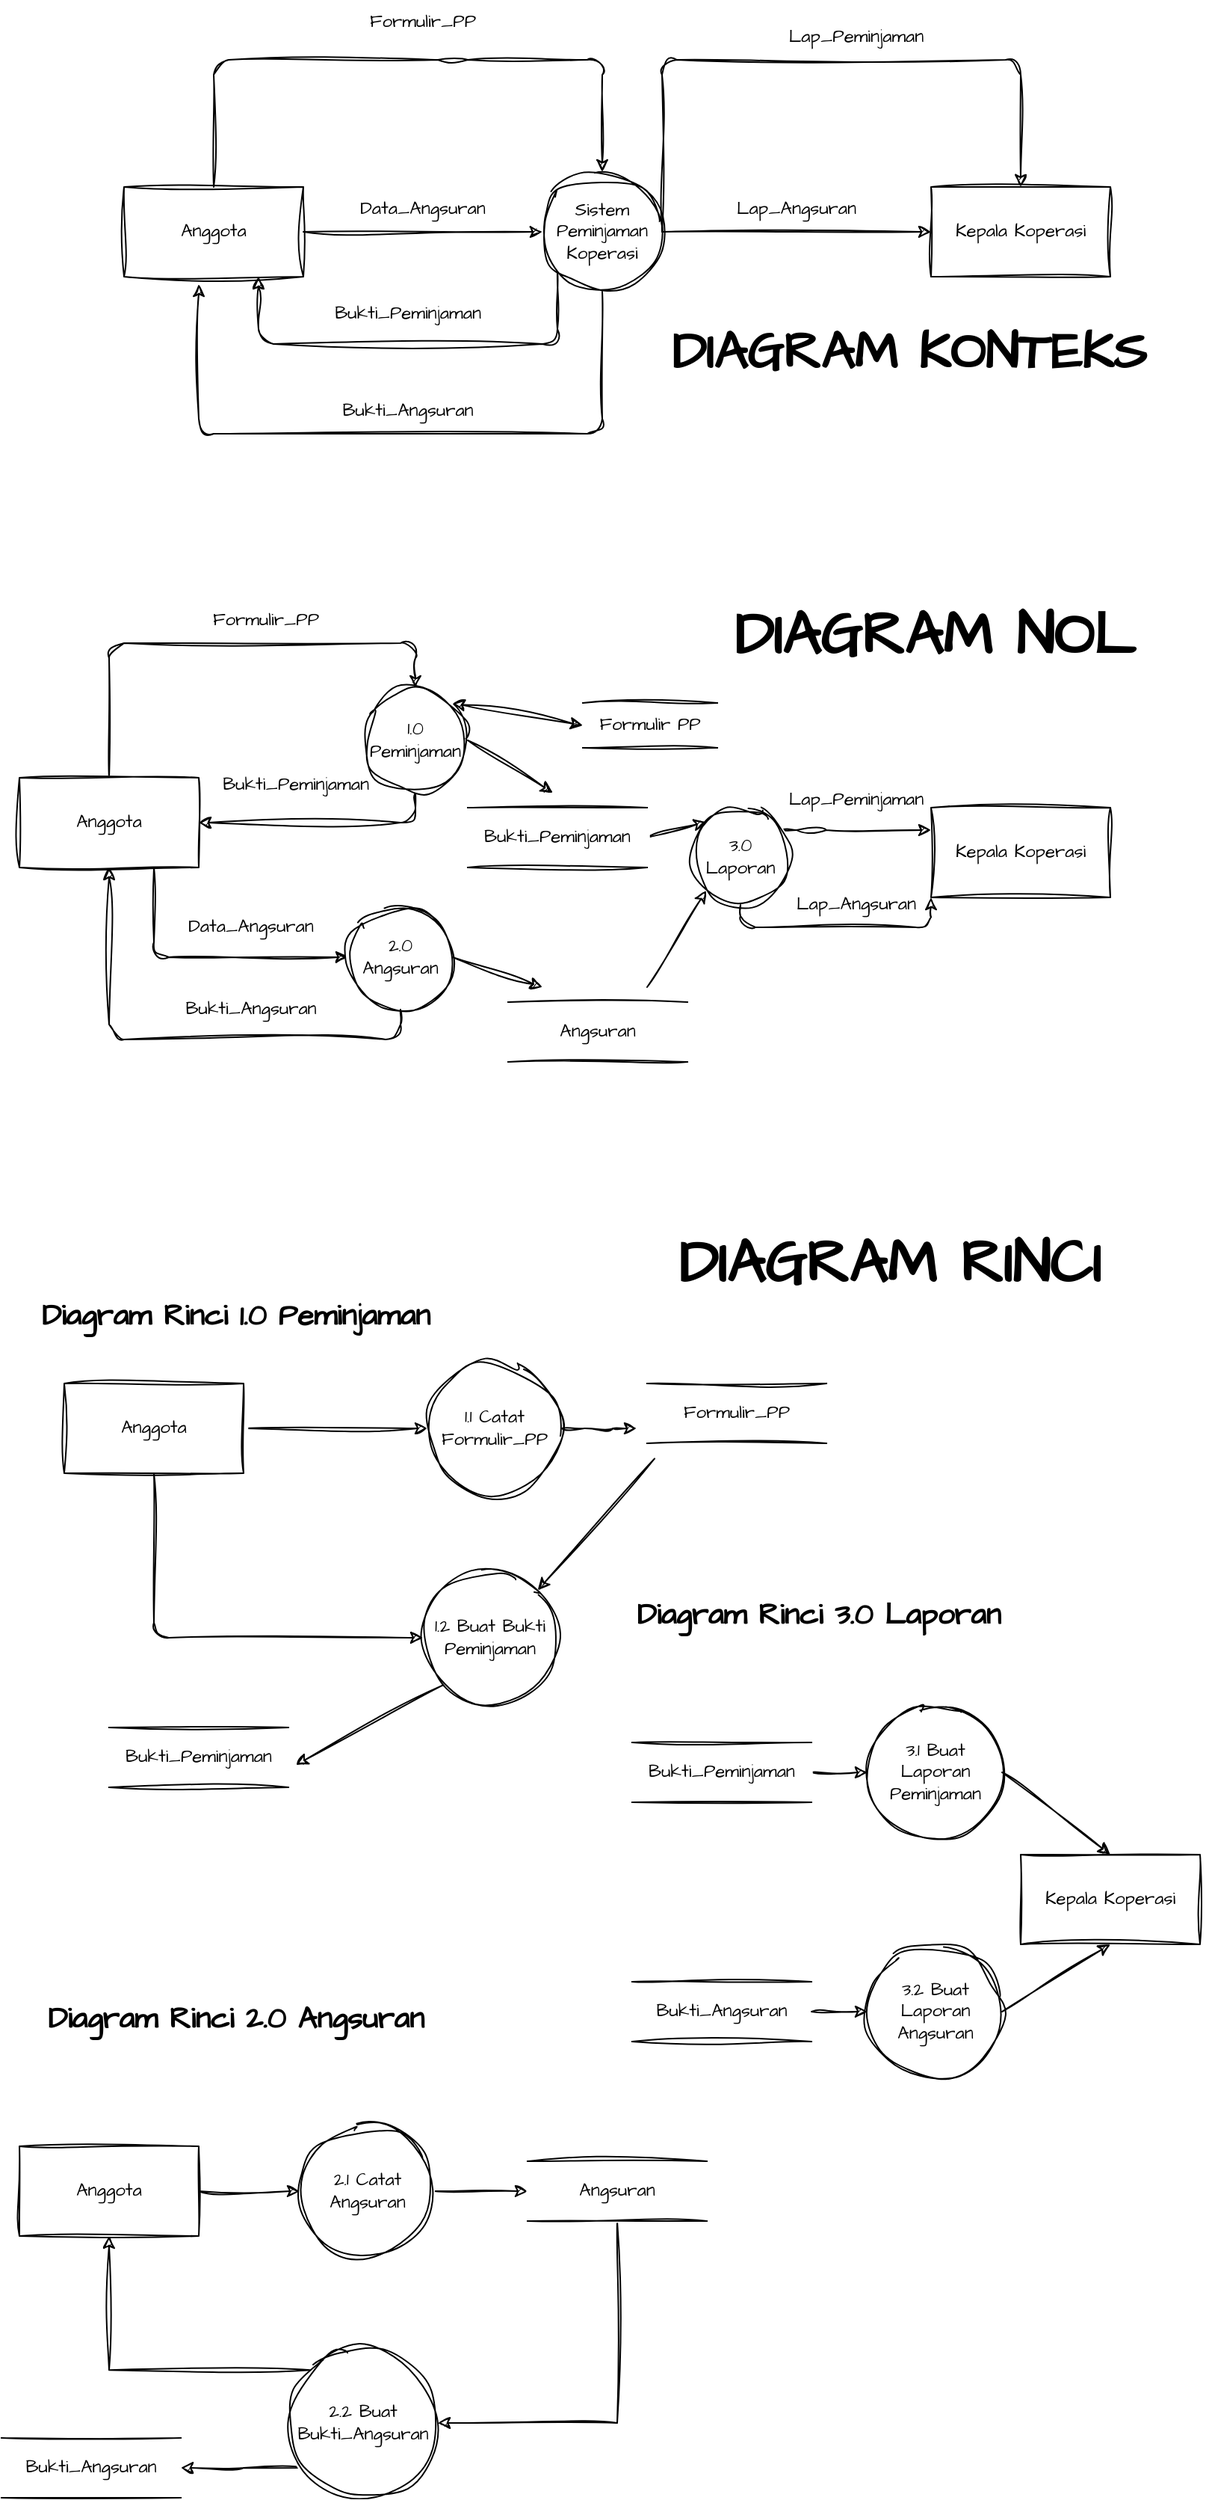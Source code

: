 <mxfile version="24.8.1">
  <diagram name="Page-1" id="Ifhuy7FSmFOS4W5px6C2">
    <mxGraphModel dx="2476" dy="2667" grid="1" gridSize="10" guides="1" tooltips="1" connect="1" arrows="1" fold="1" page="1" pageScale="1" pageWidth="850" pageHeight="1100" math="0" shadow="0">
      <root>
        <mxCell id="0" />
        <mxCell id="1" parent="0" />
        <mxCell id="SMdMAvsnnKPryTl62N8l-2" value="Anggota" style="rounded=0;whiteSpace=wrap;html=1;sketch=1;hachureGap=4;jiggle=2;curveFitting=1;fontFamily=Architects Daughter;fontSource=https%3A%2F%2Ffonts.googleapis.com%2Fcss%3Ffamily%3DArchitects%2BDaughter;labelBackgroundColor=none;" parent="1" vertex="1">
          <mxGeometry x="120" y="-125" width="120" height="60" as="geometry" />
        </mxCell>
        <mxCell id="L0LENwi0sI1XrwSl-e1--1" style="edgeStyle=orthogonalEdgeStyle;rounded=1;sketch=1;hachureGap=4;jiggle=2;curveFitting=1;orthogonalLoop=1;jettySize=auto;html=1;entryX=0.5;entryY=0;entryDx=0;entryDy=0;fontFamily=Architects Daughter;fontSource=https%3A%2F%2Ffonts.googleapis.com%2Fcss%3Ffamily%3DArchitects%2BDaughter;fontColor=default;labelBackgroundColor=none;" parent="1" source="SMdMAvsnnKPryTl62N8l-3" target="SMdMAvsnnKPryTl62N8l-4" edge="1">
          <mxGeometry relative="1" as="geometry">
            <Array as="points">
              <mxPoint x="480" y="-210" />
              <mxPoint x="720" y="-210" />
            </Array>
          </mxGeometry>
        </mxCell>
        <mxCell id="L0LENwi0sI1XrwSl-e1--3" style="edgeStyle=orthogonalEdgeStyle;rounded=1;sketch=1;hachureGap=4;jiggle=2;curveFitting=1;orthogonalLoop=1;jettySize=auto;html=1;entryX=0.75;entryY=1;entryDx=0;entryDy=0;fontFamily=Architects Daughter;fontSource=https%3A%2F%2Ffonts.googleapis.com%2Fcss%3Ffamily%3DArchitects%2BDaughter;fontColor=default;labelBackgroundColor=none;" parent="1" source="SMdMAvsnnKPryTl62N8l-3" target="SMdMAvsnnKPryTl62N8l-2" edge="1">
          <mxGeometry relative="1" as="geometry">
            <Array as="points">
              <mxPoint x="410" y="-20" />
              <mxPoint x="210" y="-20" />
            </Array>
          </mxGeometry>
        </mxCell>
        <mxCell id="L0LENwi0sI1XrwSl-e1--6" style="edgeStyle=orthogonalEdgeStyle;rounded=1;sketch=1;hachureGap=4;jiggle=2;curveFitting=1;orthogonalLoop=1;jettySize=auto;html=1;fontFamily=Architects Daughter;fontSource=https%3A%2F%2Ffonts.googleapis.com%2Fcss%3Ffamily%3DArchitects%2BDaughter;fontColor=default;labelBackgroundColor=none;" parent="1" source="SMdMAvsnnKPryTl62N8l-3" edge="1">
          <mxGeometry relative="1" as="geometry">
            <mxPoint x="170" y="-60" as="targetPoint" />
            <Array as="points">
              <mxPoint x="440" y="40" />
              <mxPoint x="170" y="40" />
            </Array>
          </mxGeometry>
        </mxCell>
        <mxCell id="SMdMAvsnnKPryTl62N8l-3" value="Sistem Peminjaman Koperasi" style="ellipse;whiteSpace=wrap;html=1;aspect=fixed;rounded=1;sketch=1;hachureGap=4;jiggle=2;curveFitting=1;fontFamily=Architects Daughter;fontSource=https%3A%2F%2Ffonts.googleapis.com%2Fcss%3Ffamily%3DArchitects%2BDaughter;labelBackgroundColor=none;" parent="1" vertex="1">
          <mxGeometry x="400" y="-135" width="80" height="80" as="geometry" />
        </mxCell>
        <mxCell id="SMdMAvsnnKPryTl62N8l-4" value="Kepala Koperasi" style="rounded=0;whiteSpace=wrap;html=1;sketch=1;hachureGap=4;jiggle=2;curveFitting=1;fontFamily=Architects Daughter;fontSource=https%3A%2F%2Ffonts.googleapis.com%2Fcss%3Ffamily%3DArchitects%2BDaughter;labelBackgroundColor=none;" parent="1" vertex="1">
          <mxGeometry x="660" y="-125" width="120" height="60" as="geometry" />
        </mxCell>
        <mxCell id="SMdMAvsnnKPryTl62N8l-5" value="" style="endArrow=classic;html=1;rounded=1;sketch=1;hachureGap=4;jiggle=2;curveFitting=1;fontFamily=Architects Daughter;fontSource=https%3A%2F%2Ffonts.googleapis.com%2Fcss%3Ffamily%3DArchitects%2BDaughter;fontColor=default;exitX=1;exitY=0.5;exitDx=0;exitDy=0;entryX=0;entryY=0.5;entryDx=0;entryDy=0;labelBackgroundColor=none;" parent="1" source="SMdMAvsnnKPryTl62N8l-2" target="SMdMAvsnnKPryTl62N8l-3" edge="1">
          <mxGeometry width="50" height="50" relative="1" as="geometry">
            <mxPoint x="430" y="190" as="sourcePoint" />
            <mxPoint x="480" y="140" as="targetPoint" />
          </mxGeometry>
        </mxCell>
        <mxCell id="SMdMAvsnnKPryTl62N8l-6" value="" style="endArrow=classic;html=1;rounded=1;sketch=1;hachureGap=4;jiggle=2;curveFitting=1;fontFamily=Architects Daughter;fontSource=https%3A%2F%2Ffonts.googleapis.com%2Fcss%3Ffamily%3DArchitects%2BDaughter;fontColor=default;exitX=0.5;exitY=0;exitDx=0;exitDy=0;entryX=0.5;entryY=0;entryDx=0;entryDy=0;labelBackgroundColor=none;" parent="1" source="SMdMAvsnnKPryTl62N8l-2" target="SMdMAvsnnKPryTl62N8l-3" edge="1">
          <mxGeometry width="50" height="50" relative="1" as="geometry">
            <mxPoint x="430" y="190" as="sourcePoint" />
            <mxPoint x="480" y="140" as="targetPoint" />
            <Array as="points">
              <mxPoint x="180" y="-210" />
              <mxPoint x="340" y="-210" />
              <mxPoint x="440" y="-210" />
            </Array>
          </mxGeometry>
        </mxCell>
        <mxCell id="SMdMAvsnnKPryTl62N8l-7" value="Data_Angsuran" style="text;html=1;align=center;verticalAlign=middle;whiteSpace=wrap;rounded=0;fontFamily=Architects Daughter;fontSource=https%3A%2F%2Ffonts.googleapis.com%2Fcss%3Ffamily%3DArchitects%2BDaughter;labelBackgroundColor=none;" parent="1" vertex="1">
          <mxGeometry x="290" y="-125" width="60" height="30" as="geometry" />
        </mxCell>
        <mxCell id="SMdMAvsnnKPryTl62N8l-8" value="Formulir_PP" style="text;html=1;align=center;verticalAlign=middle;whiteSpace=wrap;rounded=0;fontFamily=Architects Daughter;fontSource=https%3A%2F%2Ffonts.googleapis.com%2Fcss%3Ffamily%3DArchitects%2BDaughter;labelBackgroundColor=none;" parent="1" vertex="1">
          <mxGeometry x="275" y="-250" width="90" height="30" as="geometry" />
        </mxCell>
        <mxCell id="SMdMAvsnnKPryTl62N8l-10" style="edgeStyle=orthogonalEdgeStyle;rounded=1;sketch=1;hachureGap=4;jiggle=2;curveFitting=1;orthogonalLoop=1;jettySize=auto;html=1;entryX=0;entryY=0.5;entryDx=0;entryDy=0;fontFamily=Architects Daughter;fontSource=https%3A%2F%2Ffonts.googleapis.com%2Fcss%3Ffamily%3DArchitects%2BDaughter;fontColor=default;labelBackgroundColor=none;" parent="1" source="SMdMAvsnnKPryTl62N8l-3" target="SMdMAvsnnKPryTl62N8l-4" edge="1">
          <mxGeometry relative="1" as="geometry" />
        </mxCell>
        <mxCell id="SMdMAvsnnKPryTl62N8l-11" value="Lap_Angsuran" style="text;html=1;align=center;verticalAlign=middle;whiteSpace=wrap;rounded=0;fontFamily=Architects Daughter;fontSource=https%3A%2F%2Ffonts.googleapis.com%2Fcss%3Ffamily%3DArchitects%2BDaughter;labelBackgroundColor=none;" parent="1" vertex="1">
          <mxGeometry x="540" y="-125" width="60" height="30" as="geometry" />
        </mxCell>
        <mxCell id="L0LENwi0sI1XrwSl-e1--2" value="Lap_Peminjaman" style="text;html=1;align=center;verticalAlign=middle;whiteSpace=wrap;rounded=0;fontFamily=Architects Daughter;fontSource=https%3A%2F%2Ffonts.googleapis.com%2Fcss%3Ffamily%3DArchitects%2BDaughter;labelBackgroundColor=none;" parent="1" vertex="1">
          <mxGeometry x="580" y="-240" width="60" height="30" as="geometry" />
        </mxCell>
        <mxCell id="L0LENwi0sI1XrwSl-e1--4" value="Bukti_Peminjaman&lt;span style=&quot;color: rgba(0, 0, 0, 0); font-family: monospace; font-size: 0px; text-align: start; text-wrap-mode: nowrap;&quot;&gt;%3CmxGraphModel%3E%3Croot%3E%3CmxCell%20id%3D%220%22%2F%3E%3CmxCell%20id%3D%221%22%20parent%3D%220%22%2F%3E%3CmxCell%20id%3D%222%22%20value%3D%22Data_Angsuran%22%20style%3D%22text%3Bhtml%3D1%3Balign%3Dcenter%3BverticalAlign%3Dmiddle%3BwhiteSpace%3Dwrap%3Brounded%3D0%3BfontFamily%3DArchitects%20Daughter%3BfontSource%3Dhttps%253A%252F%252Ffonts.googleapis.com%252Fcss%253Ffamily%253DArchitects%252BDaughter%3BfontColor%3D%2346495D%3B%22%20vertex%3D%221%22%20parent%3D%221%22%3E%3CmxGeometry%20x%3D%22260%22%20y%3D%2275%22%20width%3D%2260%22%20height%3D%2230%22%20as%3D%22geometry%22%2F%3E%3C%2FmxCell%3E%3C%2Froot%3E%3C%2FmxGraphModel%3E&lt;/span&gt;" style="text;html=1;align=center;verticalAlign=middle;whiteSpace=wrap;rounded=0;fontFamily=Architects Daughter;fontSource=https%3A%2F%2Ffonts.googleapis.com%2Fcss%3Ffamily%3DArchitects%2BDaughter;labelBackgroundColor=none;" parent="1" vertex="1">
          <mxGeometry x="280" y="-55" width="60" height="30" as="geometry" />
        </mxCell>
        <mxCell id="L0LENwi0sI1XrwSl-e1--5" value="Bukti_Angsuran" style="text;html=1;align=center;verticalAlign=middle;whiteSpace=wrap;rounded=0;fontFamily=Architects Daughter;fontSource=https%3A%2F%2Ffonts.googleapis.com%2Fcss%3Ffamily%3DArchitects%2BDaughter;labelBackgroundColor=none;" parent="1" vertex="1">
          <mxGeometry x="280" y="10" width="60" height="30" as="geometry" />
        </mxCell>
        <mxCell id="L0LENwi0sI1XrwSl-e1--14" style="edgeStyle=orthogonalEdgeStyle;rounded=1;sketch=1;hachureGap=4;jiggle=2;curveFitting=1;orthogonalLoop=1;jettySize=auto;html=1;entryX=1;entryY=0.5;entryDx=0;entryDy=0;fontFamily=Architects Daughter;fontSource=https%3A%2F%2Ffonts.googleapis.com%2Fcss%3Ffamily%3DArchitects%2BDaughter;fontColor=default;labelBackgroundColor=none;" parent="1" source="L0LENwi0sI1XrwSl-e1--7" target="L0LENwi0sI1XrwSl-e1--8" edge="1">
          <mxGeometry relative="1" as="geometry">
            <Array as="points">
              <mxPoint x="315" y="300" />
            </Array>
          </mxGeometry>
        </mxCell>
        <mxCell id="L0LENwi0sI1XrwSl-e1--7" value="1.0 Peminjaman" style="ellipse;whiteSpace=wrap;html=1;aspect=fixed;rounded=1;sketch=1;hachureGap=4;jiggle=2;curveFitting=1;fontFamily=Architects Daughter;fontSource=https%3A%2F%2Ffonts.googleapis.com%2Fcss%3Ffamily%3DArchitects%2BDaughter;labelBackgroundColor=none;" parent="1" vertex="1">
          <mxGeometry x="280" y="210" width="70" height="70" as="geometry" />
        </mxCell>
        <mxCell id="L0LENwi0sI1XrwSl-e1--12" style="edgeStyle=orthogonalEdgeStyle;rounded=1;sketch=1;hachureGap=4;jiggle=2;curveFitting=1;orthogonalLoop=1;jettySize=auto;html=1;fontFamily=Architects Daughter;fontSource=https%3A%2F%2Ffonts.googleapis.com%2Fcss%3Ffamily%3DArchitects%2BDaughter;fontColor=default;entryX=0.5;entryY=0;entryDx=0;entryDy=0;labelBackgroundColor=none;" parent="1" source="L0LENwi0sI1XrwSl-e1--8" target="L0LENwi0sI1XrwSl-e1--7" edge="1">
          <mxGeometry relative="1" as="geometry">
            <mxPoint x="315" y="200" as="targetPoint" />
            <Array as="points">
              <mxPoint x="110" y="180" />
              <mxPoint x="315" y="180" />
            </Array>
          </mxGeometry>
        </mxCell>
        <mxCell id="L0LENwi0sI1XrwSl-e1--19" style="edgeStyle=orthogonalEdgeStyle;rounded=1;sketch=1;hachureGap=4;jiggle=2;curveFitting=1;orthogonalLoop=1;jettySize=auto;html=1;exitX=0.75;exitY=1;exitDx=0;exitDy=0;entryX=0;entryY=0.5;entryDx=0;entryDy=0;fontFamily=Architects Daughter;fontSource=https%3A%2F%2Ffonts.googleapis.com%2Fcss%3Ffamily%3DArchitects%2BDaughter;fontColor=default;labelBackgroundColor=none;" parent="1" source="L0LENwi0sI1XrwSl-e1--8" target="L0LENwi0sI1XrwSl-e1--11" edge="1">
          <mxGeometry relative="1" as="geometry" />
        </mxCell>
        <mxCell id="L0LENwi0sI1XrwSl-e1--8" value="Anggota" style="rounded=0;whiteSpace=wrap;html=1;sketch=1;hachureGap=4;jiggle=2;curveFitting=1;fontFamily=Architects Daughter;fontSource=https%3A%2F%2Ffonts.googleapis.com%2Fcss%3Ffamily%3DArchitects%2BDaughter;labelBackgroundColor=none;" parent="1" vertex="1">
          <mxGeometry x="50" y="270" width="120" height="60" as="geometry" />
        </mxCell>
        <mxCell id="L0LENwi0sI1XrwSl-e1--9" value="Kepala Koperasi" style="rounded=0;whiteSpace=wrap;html=1;sketch=1;hachureGap=4;jiggle=2;curveFitting=1;fontFamily=Architects Daughter;fontSource=https%3A%2F%2Ffonts.googleapis.com%2Fcss%3Ffamily%3DArchitects%2BDaughter;labelBackgroundColor=none;" parent="1" vertex="1">
          <mxGeometry x="660" y="290" width="120" height="60" as="geometry" />
        </mxCell>
        <mxCell id="L0LENwi0sI1XrwSl-e1--32" style="edgeStyle=orthogonalEdgeStyle;rounded=1;sketch=1;hachureGap=4;jiggle=2;curveFitting=1;orthogonalLoop=1;jettySize=auto;html=1;entryX=0;entryY=0.25;entryDx=0;entryDy=0;fontFamily=Architects Daughter;fontSource=https%3A%2F%2Ffonts.googleapis.com%2Fcss%3Ffamily%3DArchitects%2BDaughter;fontColor=default;labelBackgroundColor=none;" parent="1" source="L0LENwi0sI1XrwSl-e1--10" target="L0LENwi0sI1XrwSl-e1--9" edge="1">
          <mxGeometry relative="1" as="geometry">
            <Array as="points">
              <mxPoint x="580" y="305" />
              <mxPoint x="580" y="305" />
            </Array>
          </mxGeometry>
        </mxCell>
        <mxCell id="L0LENwi0sI1XrwSl-e1--33" style="edgeStyle=orthogonalEdgeStyle;rounded=1;sketch=1;hachureGap=4;jiggle=2;curveFitting=1;orthogonalLoop=1;jettySize=auto;html=1;entryX=0;entryY=1;entryDx=0;entryDy=0;fontFamily=Architects Daughter;fontSource=https%3A%2F%2Ffonts.googleapis.com%2Fcss%3Ffamily%3DArchitects%2BDaughter;fontColor=default;labelBackgroundColor=none;" parent="1" source="L0LENwi0sI1XrwSl-e1--10" target="L0LENwi0sI1XrwSl-e1--9" edge="1">
          <mxGeometry relative="1" as="geometry">
            <Array as="points">
              <mxPoint x="533" y="370" />
              <mxPoint x="660" y="370" />
            </Array>
          </mxGeometry>
        </mxCell>
        <mxCell id="L0LENwi0sI1XrwSl-e1--10" value="3.0 Laporan" style="ellipse;whiteSpace=wrap;html=1;aspect=fixed;rounded=1;sketch=1;hachureGap=4;jiggle=2;curveFitting=1;fontFamily=Architects Daughter;fontSource=https%3A%2F%2Ffonts.googleapis.com%2Fcss%3Ffamily%3DArchitects%2BDaughter;labelBackgroundColor=none;" parent="1" vertex="1">
          <mxGeometry x="500" y="290" width="65" height="65" as="geometry" />
        </mxCell>
        <mxCell id="L0LENwi0sI1XrwSl-e1--11" value="2.0 Angsuran" style="ellipse;whiteSpace=wrap;html=1;aspect=fixed;rounded=1;sketch=1;hachureGap=4;jiggle=2;curveFitting=1;fontFamily=Architects Daughter;fontSource=https%3A%2F%2Ffonts.googleapis.com%2Fcss%3Ffamily%3DArchitects%2BDaughter;labelBackgroundColor=none;" parent="1" vertex="1">
          <mxGeometry x="270" y="355" width="70" height="70" as="geometry" />
        </mxCell>
        <mxCell id="L0LENwi0sI1XrwSl-e1--15" style="edgeStyle=orthogonalEdgeStyle;rounded=1;sketch=1;hachureGap=4;jiggle=2;curveFitting=1;orthogonalLoop=1;jettySize=auto;html=1;entryX=0.5;entryY=1;entryDx=0;entryDy=0;fontFamily=Architects Daughter;fontSource=https%3A%2F%2Ffonts.googleapis.com%2Fcss%3Ffamily%3DArchitects%2BDaughter;fontColor=default;exitX=0.5;exitY=1;exitDx=0;exitDy=0;labelBackgroundColor=none;" parent="1" source="L0LENwi0sI1XrwSl-e1--11" target="L0LENwi0sI1XrwSl-e1--8" edge="1">
          <mxGeometry relative="1" as="geometry" />
        </mxCell>
        <mxCell id="L0LENwi0sI1XrwSl-e1--16" value="Bukti_Peminjaman&lt;span style=&quot;color: rgba(0, 0, 0, 0); font-family: monospace; font-size: 0px; text-align: start; text-wrap-mode: nowrap;&quot;&gt;%3CmxGraphModel%3E%3Croot%3E%3CmxCell%20id%3D%220%22%2F%3E%3CmxCell%20id%3D%221%22%20parent%3D%220%22%2F%3E%3CmxCell%20id%3D%222%22%20value%3D%22Data_Angsuran%22%20style%3D%22text%3Bhtml%3D1%3Balign%3Dcenter%3BverticalAlign%3Dmiddle%3BwhiteSpace%3Dwrap%3Brounded%3D0%3BfontFamily%3DArchitects%20Daughter%3BfontSource%3Dhttps%253A%252F%252Ffonts.googleapis.com%252Fcss%253Ffamily%253DArchitects%252BDaughter%3BfontColor%3D%2346495D%3B%22%20vertex%3D%221%22%20parent%3D%221%22%3E%3CmxGeometry%20x%3D%22260%22%20y%3D%2275%22%20width%3D%2260%22%20height%3D%2230%22%20as%3D%22geometry%22%2F%3E%3C%2FmxCell%3E%3C%2Froot%3E%3C%2FmxGraphModel%3E&lt;/span&gt;" style="text;html=1;align=center;verticalAlign=middle;whiteSpace=wrap;rounded=0;fontFamily=Architects Daughter;fontSource=https%3A%2F%2Ffonts.googleapis.com%2Fcss%3Ffamily%3DArchitects%2BDaughter;labelBackgroundColor=none;" parent="1" vertex="1">
          <mxGeometry x="205" y="260" width="60" height="30" as="geometry" />
        </mxCell>
        <mxCell id="L0LENwi0sI1XrwSl-e1--17" value="Formulir_PP" style="text;html=1;align=center;verticalAlign=middle;whiteSpace=wrap;rounded=0;fontFamily=Architects Daughter;fontSource=https%3A%2F%2Ffonts.googleapis.com%2Fcss%3Ffamily%3DArchitects%2BDaughter;labelBackgroundColor=none;" parent="1" vertex="1">
          <mxGeometry x="170" y="150" width="90" height="30" as="geometry" />
        </mxCell>
        <mxCell id="L0LENwi0sI1XrwSl-e1--18" value="Bukti_Angsuran" style="text;html=1;align=center;verticalAlign=middle;whiteSpace=wrap;rounded=0;fontFamily=Architects Daughter;fontSource=https%3A%2F%2Ffonts.googleapis.com%2Fcss%3Ffamily%3DArchitects%2BDaughter;labelBackgroundColor=none;" parent="1" vertex="1">
          <mxGeometry x="175" y="410" width="60" height="30" as="geometry" />
        </mxCell>
        <mxCell id="L0LENwi0sI1XrwSl-e1--20" value="Data_Angsuran" style="text;html=1;align=center;verticalAlign=middle;whiteSpace=wrap;rounded=0;fontFamily=Architects Daughter;fontSource=https%3A%2F%2Ffonts.googleapis.com%2Fcss%3Ffamily%3DArchitects%2BDaughter;labelBackgroundColor=none;" parent="1" vertex="1">
          <mxGeometry x="175" y="355" width="60" height="30" as="geometry" />
        </mxCell>
        <mxCell id="L0LENwi0sI1XrwSl-e1--22" value="" style="endArrow=classic;startArrow=classic;html=1;rounded=1;sketch=1;hachureGap=4;jiggle=2;curveFitting=1;fontFamily=Architects Daughter;fontSource=https%3A%2F%2Ffonts.googleapis.com%2Fcss%3Ffamily%3DArchitects%2BDaughter;fontColor=default;exitX=1;exitY=0;exitDx=0;exitDy=0;entryX=0;entryY=0.5;entryDx=0;entryDy=0;labelBackgroundColor=none;" parent="1" source="L0LENwi0sI1XrwSl-e1--7" target="F_wknIsd-d_g19Me8_oT-2" edge="1">
          <mxGeometry width="50" height="50" relative="1" as="geometry">
            <mxPoint x="360" y="220" as="sourcePoint" />
            <mxPoint x="420" y="165" as="targetPoint" />
          </mxGeometry>
        </mxCell>
        <mxCell id="L0LENwi0sI1XrwSl-e1--25" value="" style="endArrow=classic;html=1;rounded=1;sketch=1;hachureGap=4;jiggle=2;curveFitting=1;fontFamily=Architects Daughter;fontSource=https%3A%2F%2Ffonts.googleapis.com%2Fcss%3Ffamily%3DArchitects%2BDaughter;fontColor=default;exitX=1;exitY=0.5;exitDx=0;exitDy=0;labelBackgroundColor=none;" parent="1" source="L0LENwi0sI1XrwSl-e1--7" edge="1">
          <mxGeometry width="50" height="50" relative="1" as="geometry">
            <mxPoint x="360" y="220" as="sourcePoint" />
            <mxPoint x="407" y="280" as="targetPoint" />
          </mxGeometry>
        </mxCell>
        <mxCell id="L0LENwi0sI1XrwSl-e1--27" style="edgeStyle=orthogonalEdgeStyle;rounded=1;sketch=1;hachureGap=4;jiggle=2;curveFitting=1;orthogonalLoop=1;jettySize=auto;html=1;exitX=0.5;exitY=1;exitDx=0;exitDy=0;fontFamily=Architects Daughter;fontSource=https%3A%2F%2Ffonts.googleapis.com%2Fcss%3Ffamily%3DArchitects%2BDaughter;fontColor=default;labelBackgroundColor=none;" parent="1" edge="1">
          <mxGeometry relative="1" as="geometry">
            <mxPoint x="465" y="240" as="sourcePoint" />
            <mxPoint x="465" y="240" as="targetPoint" />
          </mxGeometry>
        </mxCell>
        <mxCell id="L0LENwi0sI1XrwSl-e1--30" value="" style="endArrow=classic;html=1;rounded=1;sketch=1;hachureGap=4;jiggle=2;curveFitting=1;fontFamily=Architects Daughter;fontSource=https%3A%2F%2Ffonts.googleapis.com%2Fcss%3Ffamily%3DArchitects%2BDaughter;fontColor=default;exitX=1;exitY=0.5;exitDx=0;exitDy=0;entryX=0;entryY=0.5;entryDx=0;entryDy=0;labelBackgroundColor=none;" parent="1" source="L0LENwi0sI1XrwSl-e1--11" edge="1">
          <mxGeometry width="50" height="50" relative="1" as="geometry">
            <mxPoint x="340" y="450" as="sourcePoint" />
            <mxPoint x="400" y="410" as="targetPoint" />
          </mxGeometry>
        </mxCell>
        <mxCell id="L0LENwi0sI1XrwSl-e1--34" value="Lap_Peminjaman" style="text;html=1;align=center;verticalAlign=middle;whiteSpace=wrap;rounded=0;fontFamily=Architects Daughter;fontSource=https%3A%2F%2Ffonts.googleapis.com%2Fcss%3Ffamily%3DArchitects%2BDaughter;labelBackgroundColor=none;" parent="1" vertex="1">
          <mxGeometry x="580" y="270" width="60" height="30" as="geometry" />
        </mxCell>
        <mxCell id="L0LENwi0sI1XrwSl-e1--35" value="Lap_Angsuran" style="text;html=1;align=center;verticalAlign=middle;whiteSpace=wrap;rounded=0;fontFamily=Architects Daughter;fontSource=https%3A%2F%2Ffonts.googleapis.com%2Fcss%3Ffamily%3DArchitects%2BDaughter;labelBackgroundColor=none;" parent="1" vertex="1">
          <mxGeometry x="580" y="340" width="60" height="30" as="geometry" />
        </mxCell>
        <mxCell id="L0LENwi0sI1XrwSl-e1--36" value="" style="endArrow=classic;html=1;rounded=1;sketch=1;hachureGap=4;jiggle=2;curveFitting=1;fontFamily=Architects Daughter;fontSource=https%3A%2F%2Ffonts.googleapis.com%2Fcss%3Ffamily%3DArchitects%2BDaughter;fontColor=default;exitX=1;exitY=0.5;exitDx=0;exitDy=0;entryX=0;entryY=1;entryDx=0;entryDy=0;labelBackgroundColor=none;" parent="1" target="L0LENwi0sI1XrwSl-e1--10" edge="1">
          <mxGeometry width="50" height="50" relative="1" as="geometry">
            <mxPoint x="470" y="410" as="sourcePoint" />
            <mxPoint x="410" y="420" as="targetPoint" />
          </mxGeometry>
        </mxCell>
        <mxCell id="L0LENwi0sI1XrwSl-e1--43" value="DIAGRAM NOL" style="text;html=1;align=center;verticalAlign=middle;whiteSpace=wrap;rounded=0;fontFamily=Architects Daughter;fontSource=https%3A%2F%2Ffonts.googleapis.com%2Fcss%3Ffamily%3DArchitects%2BDaughter;fontSize=40;fontStyle=1;labelBackgroundColor=none;" parent="1" vertex="1">
          <mxGeometry x="480" y="160" width="365" height="30" as="geometry" />
        </mxCell>
        <mxCell id="L0LENwi0sI1XrwSl-e1--44" value="DIAGRAM KONTEKS" style="text;html=1;align=center;verticalAlign=middle;whiteSpace=wrap;rounded=0;fontFamily=Architects Daughter;fontSource=https%3A%2F%2Ffonts.googleapis.com%2Fcss%3Ffamily%3DArchitects%2BDaughter;fontSize=35;fontStyle=1;labelBackgroundColor=none;" parent="1" vertex="1">
          <mxGeometry x="463" y="-30" width="365" height="30" as="geometry" />
        </mxCell>
        <mxCell id="L0LENwi0sI1XrwSl-e1--45" value="" style="endArrow=classic;html=1;rounded=1;sketch=1;hachureGap=4;jiggle=2;curveFitting=1;fontFamily=Architects Daughter;fontSource=https%3A%2F%2Ffonts.googleapis.com%2Fcss%3Ffamily%3DArchitects%2BDaughter;fontColor=default;exitX=1;exitY=0.5;exitDx=0;exitDy=0;entryX=0;entryY=0;entryDx=0;entryDy=0;labelBackgroundColor=none;" parent="1" source="F_wknIsd-d_g19Me8_oT-4" target="L0LENwi0sI1XrwSl-e1--10" edge="1">
          <mxGeometry width="50" height="50" relative="1" as="geometry">
            <mxPoint x="465" y="240" as="sourcePoint" />
            <mxPoint x="420" y="225" as="targetPoint" />
          </mxGeometry>
        </mxCell>
        <mxCell id="L0LENwi0sI1XrwSl-e1--46" value="DIAGRAM RINCI" style="text;html=1;align=center;verticalAlign=middle;whiteSpace=wrap;rounded=0;fontFamily=Architects Daughter;fontSource=https%3A%2F%2Ffonts.googleapis.com%2Fcss%3Ffamily%3DArchitects%2BDaughter;fontSize=40;fontStyle=1;labelBackgroundColor=none;" parent="1" vertex="1">
          <mxGeometry x="450" y="580" width="365" height="30" as="geometry" />
        </mxCell>
        <mxCell id="L0LENwi0sI1XrwSl-e1--56" style="edgeStyle=orthogonalEdgeStyle;rounded=1;sketch=1;hachureGap=4;jiggle=2;curveFitting=1;orthogonalLoop=1;jettySize=auto;html=1;entryX=0;entryY=0.5;entryDx=0;entryDy=0;fontFamily=Architects Daughter;fontSource=https%3A%2F%2Ffonts.googleapis.com%2Fcss%3Ffamily%3DArchitects%2BDaughter;fontColor=default;labelBackgroundColor=none;" parent="1" source="L0LENwi0sI1XrwSl-e1--47" edge="1">
          <mxGeometry relative="1" as="geometry">
            <mxPoint x="463" y="705" as="targetPoint" />
          </mxGeometry>
        </mxCell>
        <mxCell id="L0LENwi0sI1XrwSl-e1--47" value="1.1 Catat Formulir_PP" style="ellipse;whiteSpace=wrap;html=1;aspect=fixed;rounded=1;sketch=1;hachureGap=4;jiggle=2;curveFitting=1;fontFamily=Architects Daughter;fontSource=https%3A%2F%2Ffonts.googleapis.com%2Fcss%3Ffamily%3DArchitects%2BDaughter;labelBackgroundColor=none;" parent="1" vertex="1">
          <mxGeometry x="323" y="660" width="90" height="90" as="geometry" />
        </mxCell>
        <mxCell id="L0LENwi0sI1XrwSl-e1--48" value="1.2 Buat Bukti&lt;div&gt;Peminjaman&lt;/div&gt;" style="ellipse;whiteSpace=wrap;html=1;aspect=fixed;rounded=1;sketch=1;hachureGap=4;jiggle=2;curveFitting=1;fontFamily=Architects Daughter;fontSource=https%3A%2F%2Ffonts.googleapis.com%2Fcss%3Ffamily%3DArchitects%2BDaughter;labelBackgroundColor=none;" parent="1" vertex="1">
          <mxGeometry x="320" y="800" width="90" height="90" as="geometry" />
        </mxCell>
        <mxCell id="L0LENwi0sI1XrwSl-e1--50" style="edgeStyle=orthogonalEdgeStyle;rounded=1;sketch=1;hachureGap=4;jiggle=2;curveFitting=1;orthogonalLoop=1;jettySize=auto;html=1;entryX=0;entryY=0.5;entryDx=0;entryDy=0;fontFamily=Architects Daughter;fontSource=https%3A%2F%2Ffonts.googleapis.com%2Fcss%3Ffamily%3DArchitects%2BDaughter;fontColor=default;labelBackgroundColor=none;" parent="1" source="L0LENwi0sI1XrwSl-e1--49" target="L0LENwi0sI1XrwSl-e1--47" edge="1">
          <mxGeometry relative="1" as="geometry" />
        </mxCell>
        <mxCell id="L0LENwi0sI1XrwSl-e1--51" style="edgeStyle=orthogonalEdgeStyle;rounded=1;sketch=1;hachureGap=4;jiggle=2;curveFitting=1;orthogonalLoop=1;jettySize=auto;html=1;entryX=0;entryY=0.5;entryDx=0;entryDy=0;fontFamily=Architects Daughter;fontSource=https%3A%2F%2Ffonts.googleapis.com%2Fcss%3Ffamily%3DArchitects%2BDaughter;fontColor=default;labelBackgroundColor=none;" parent="1" source="L0LENwi0sI1XrwSl-e1--49" target="L0LENwi0sI1XrwSl-e1--48" edge="1">
          <mxGeometry relative="1" as="geometry">
            <Array as="points">
              <mxPoint x="140" y="845" />
            </Array>
          </mxGeometry>
        </mxCell>
        <mxCell id="L0LENwi0sI1XrwSl-e1--49" value="Anggota" style="rounded=0;whiteSpace=wrap;html=1;sketch=1;hachureGap=4;jiggle=2;curveFitting=1;fontFamily=Architects Daughter;fontSource=https%3A%2F%2Ffonts.googleapis.com%2Fcss%3Ffamily%3DArchitects%2BDaughter;labelBackgroundColor=none;" parent="1" vertex="1">
          <mxGeometry x="80" y="675" width="120" height="60" as="geometry" />
        </mxCell>
        <mxCell id="L0LENwi0sI1XrwSl-e1--57" value="" style="endArrow=classic;html=1;rounded=1;sketch=1;hachureGap=4;jiggle=2;curveFitting=1;fontFamily=Architects Daughter;fontSource=https%3A%2F%2Ffonts.googleapis.com%2Fcss%3Ffamily%3DArchitects%2BDaughter;fontColor=default;exitX=0.15;exitY=0.95;exitDx=0;exitDy=0;exitPerimeter=0;entryX=1;entryY=0;entryDx=0;entryDy=0;labelBackgroundColor=none;" parent="1" target="L0LENwi0sI1XrwSl-e1--48" edge="1">
          <mxGeometry width="50" height="50" relative="1" as="geometry">
            <mxPoint x="475" y="725.25" as="sourcePoint" />
            <mxPoint x="470" y="675" as="targetPoint" />
          </mxGeometry>
        </mxCell>
        <mxCell id="L0LENwi0sI1XrwSl-e1--59" value="" style="endArrow=classic;html=1;rounded=1;sketch=1;hachureGap=4;jiggle=2;curveFitting=1;fontFamily=Architects Daughter;fontSource=https%3A%2F%2Ffonts.googleapis.com%2Fcss%3Ffamily%3DArchitects%2BDaughter;fontColor=default;exitX=0;exitY=1;exitDx=0;exitDy=0;entryX=1;entryY=0.5;entryDx=0;entryDy=0;labelBackgroundColor=none;" parent="1" source="L0LENwi0sI1XrwSl-e1--48" edge="1">
          <mxGeometry width="50" height="50" relative="1" as="geometry">
            <mxPoint x="485" y="735" as="sourcePoint" />
            <mxPoint x="235" y="930" as="targetPoint" />
          </mxGeometry>
        </mxCell>
        <mxCell id="F_wknIsd-d_g19Me8_oT-2" value="Formulir PP" style="shape=partialRectangle;whiteSpace=wrap;html=1;left=0;right=0;sketch=1;hachureGap=4;jiggle=2;curveFitting=1;fontFamily=Architects Daughter;fontSource=https%3A%2F%2Ffonts.googleapis.com%2Fcss%3Ffamily%3DArchitects%2BDaughter;rounded=0;align=center;verticalAlign=middle;fontSize=12;labelBackgroundColor=none;" vertex="1" parent="1">
          <mxGeometry x="427" y="220" width="90" height="30" as="geometry" />
        </mxCell>
        <mxCell id="F_wknIsd-d_g19Me8_oT-4" value="Bukti_Peminjaman" style="shape=partialRectangle;whiteSpace=wrap;html=1;left=0;right=0;sketch=1;hachureGap=4;jiggle=2;curveFitting=1;fontFamily=Architects Daughter;fontSource=https%3A%2F%2Ffonts.googleapis.com%2Fcss%3Ffamily%3DArchitects%2BDaughter;rounded=0;align=center;verticalAlign=middle;fontSize=12;labelBackgroundColor=none;" vertex="1" parent="1">
          <mxGeometry x="350" y="290" width="120" height="40" as="geometry" />
        </mxCell>
        <mxCell id="F_wknIsd-d_g19Me8_oT-5" value="Angsuran" style="shape=partialRectangle;whiteSpace=wrap;html=1;left=0;right=0;sketch=1;hachureGap=4;jiggle=2;curveFitting=1;fontFamily=Architects Daughter;fontSource=https%3A%2F%2Ffonts.googleapis.com%2Fcss%3Ffamily%3DArchitects%2BDaughter;rounded=0;align=center;verticalAlign=middle;fontSize=12;labelBackgroundColor=none;" vertex="1" parent="1">
          <mxGeometry x="377" y="420" width="120" height="40" as="geometry" />
        </mxCell>
        <mxCell id="F_wknIsd-d_g19Me8_oT-6" value="Formulir_PP" style="shape=partialRectangle;whiteSpace=wrap;html=1;left=0;right=0;sketch=1;hachureGap=4;jiggle=2;curveFitting=1;fontFamily=Architects Daughter;fontSource=https%3A%2F%2Ffonts.googleapis.com%2Fcss%3Ffamily%3DArchitects%2BDaughter;rounded=0;align=center;verticalAlign=middle;fontSize=12;labelBackgroundColor=none;" vertex="1" parent="1">
          <mxGeometry x="470" y="675" width="120" height="40" as="geometry" />
        </mxCell>
        <mxCell id="F_wknIsd-d_g19Me8_oT-8" value="Bukti_Peminjaman" style="shape=partialRectangle;whiteSpace=wrap;html=1;left=0;right=0;sketch=1;hachureGap=4;jiggle=2;curveFitting=1;fontFamily=Architects Daughter;fontSource=https%3A%2F%2Ffonts.googleapis.com%2Fcss%3Ffamily%3DArchitects%2BDaughter;rounded=0;align=center;verticalAlign=middle;fontSize=12;labelBackgroundColor=none;" vertex="1" parent="1">
          <mxGeometry x="110" y="905" width="120" height="40" as="geometry" />
        </mxCell>
        <mxCell id="F_wknIsd-d_g19Me8_oT-9" value="&lt;font style=&quot;font-size: 20px;&quot;&gt;Diagram Rinci 2.0 Angsuran&lt;/font&gt;" style="text;html=1;align=center;verticalAlign=middle;whiteSpace=wrap;rounded=0;fontFamily=Architects Daughter;fontSource=https%3A%2F%2Ffonts.googleapis.com%2Fcss%3Ffamily%3DArchitects%2BDaughter;fontSize=35;fontStyle=1;labelBackgroundColor=none;" vertex="1" parent="1">
          <mxGeometry x="60" y="1080" width="270" height="30" as="geometry" />
        </mxCell>
        <mxCell id="F_wknIsd-d_g19Me8_oT-18" style="edgeStyle=orthogonalEdgeStyle;rounded=0;sketch=1;hachureGap=4;jiggle=2;curveFitting=1;orthogonalLoop=1;jettySize=auto;html=1;entryX=0;entryY=0.5;entryDx=0;entryDy=0;fontFamily=Architects Daughter;fontSource=https%3A%2F%2Ffonts.googleapis.com%2Fcss%3Ffamily%3DArchitects%2BDaughter;fontColor=default;labelBackgroundColor=none;" edge="1" parent="1" source="F_wknIsd-d_g19Me8_oT-11" target="F_wknIsd-d_g19Me8_oT-15">
          <mxGeometry relative="1" as="geometry" />
        </mxCell>
        <mxCell id="F_wknIsd-d_g19Me8_oT-11" value="2.1 Catat Angsuran" style="ellipse;whiteSpace=wrap;html=1;aspect=fixed;rounded=1;sketch=1;hachureGap=4;jiggle=2;curveFitting=1;fontFamily=Architects Daughter;fontSource=https%3A%2F%2Ffonts.googleapis.com%2Fcss%3Ffamily%3DArchitects%2BDaughter;labelBackgroundColor=none;" vertex="1" parent="1">
          <mxGeometry x="237.5" y="1170" width="90" height="90" as="geometry" />
        </mxCell>
        <mxCell id="F_wknIsd-d_g19Me8_oT-21" style="edgeStyle=orthogonalEdgeStyle;rounded=0;sketch=1;hachureGap=4;jiggle=2;curveFitting=1;orthogonalLoop=1;jettySize=auto;html=1;fontFamily=Architects Daughter;fontSource=https%3A%2F%2Ffonts.googleapis.com%2Fcss%3Ffamily%3DArchitects%2BDaughter;" edge="1" parent="1" source="F_wknIsd-d_g19Me8_oT-12" target="F_wknIsd-d_g19Me8_oT-20">
          <mxGeometry relative="1" as="geometry">
            <Array as="points">
              <mxPoint x="200" y="1400" />
              <mxPoint x="200" y="1400" />
            </Array>
          </mxGeometry>
        </mxCell>
        <mxCell id="F_wknIsd-d_g19Me8_oT-12" value="2.2 Buat Bukti_Angsuran" style="ellipse;whiteSpace=wrap;html=1;aspect=fixed;rounded=1;sketch=1;hachureGap=4;jiggle=2;curveFitting=1;fontFamily=Architects Daughter;fontSource=https%3A%2F%2Ffonts.googleapis.com%2Fcss%3Ffamily%3DArchitects%2BDaughter;labelBackgroundColor=none;" vertex="1" parent="1">
          <mxGeometry x="230" y="1320" width="100" height="100" as="geometry" />
        </mxCell>
        <mxCell id="F_wknIsd-d_g19Me8_oT-17" style="edgeStyle=orthogonalEdgeStyle;rounded=0;sketch=1;hachureGap=4;jiggle=2;curveFitting=1;orthogonalLoop=1;jettySize=auto;html=1;entryX=0;entryY=0.5;entryDx=0;entryDy=0;fontFamily=Architects Daughter;fontSource=https%3A%2F%2Ffonts.googleapis.com%2Fcss%3Ffamily%3DArchitects%2BDaughter;fontColor=default;labelBackgroundColor=none;" edge="1" parent="1" source="F_wknIsd-d_g19Me8_oT-13" target="F_wknIsd-d_g19Me8_oT-11">
          <mxGeometry relative="1" as="geometry" />
        </mxCell>
        <mxCell id="F_wknIsd-d_g19Me8_oT-13" value="Anggota" style="rounded=0;whiteSpace=wrap;html=1;sketch=1;hachureGap=4;jiggle=2;curveFitting=1;fontFamily=Architects Daughter;fontSource=https%3A%2F%2Ffonts.googleapis.com%2Fcss%3Ffamily%3DArchitects%2BDaughter;labelBackgroundColor=none;" vertex="1" parent="1">
          <mxGeometry x="50" y="1185" width="120" height="60" as="geometry" />
        </mxCell>
        <mxCell id="F_wknIsd-d_g19Me8_oT-19" style="edgeStyle=orthogonalEdgeStyle;rounded=0;sketch=1;hachureGap=4;jiggle=2;curveFitting=1;orthogonalLoop=1;jettySize=auto;html=1;fontFamily=Architects Daughter;fontSource=https%3A%2F%2Ffonts.googleapis.com%2Fcss%3Ffamily%3DArchitects%2BDaughter;fontColor=default;exitX=0.5;exitY=1;exitDx=0;exitDy=0;labelBackgroundColor=none;" edge="1" parent="1" source="F_wknIsd-d_g19Me8_oT-15">
          <mxGeometry relative="1" as="geometry">
            <mxPoint x="485" y="1235" as="sourcePoint" />
            <mxPoint x="330" y="1370" as="targetPoint" />
            <Array as="points">
              <mxPoint x="450" y="1370" />
            </Array>
          </mxGeometry>
        </mxCell>
        <mxCell id="F_wknIsd-d_g19Me8_oT-15" value="Angsuran" style="shape=partialRectangle;whiteSpace=wrap;html=1;left=0;right=0;sketch=1;hachureGap=4;jiggle=2;curveFitting=1;fontFamily=Architects Daughter;fontSource=https%3A%2F%2Ffonts.googleapis.com%2Fcss%3Ffamily%3DArchitects%2BDaughter;rounded=0;align=center;verticalAlign=middle;fontSize=12;labelBackgroundColor=none;" vertex="1" parent="1">
          <mxGeometry x="390" y="1195" width="120" height="40" as="geometry" />
        </mxCell>
        <mxCell id="F_wknIsd-d_g19Me8_oT-20" value="Bukti_Angsuran" style="shape=partialRectangle;whiteSpace=wrap;html=1;left=0;right=0;sketch=1;hachureGap=4;jiggle=2;curveFitting=1;fontFamily=Architects Daughter;fontSource=https%3A%2F%2Ffonts.googleapis.com%2Fcss%3Ffamily%3DArchitects%2BDaughter;rounded=0;align=center;verticalAlign=middle;fontSize=12;labelBackgroundColor=none;" vertex="1" parent="1">
          <mxGeometry x="38" y="1380" width="120" height="40" as="geometry" />
        </mxCell>
        <mxCell id="F_wknIsd-d_g19Me8_oT-22" style="edgeStyle=orthogonalEdgeStyle;rounded=0;sketch=1;hachureGap=4;jiggle=2;curveFitting=1;orthogonalLoop=1;jettySize=auto;html=1;exitX=0;exitY=0;exitDx=0;exitDy=0;entryX=0.5;entryY=1;entryDx=0;entryDy=0;fontFamily=Architects Daughter;fontSource=https%3A%2F%2Ffonts.googleapis.com%2Fcss%3Ffamily%3DArchitects%2BDaughter;" edge="1" parent="1" source="F_wknIsd-d_g19Me8_oT-12" target="F_wknIsd-d_g19Me8_oT-13">
          <mxGeometry relative="1" as="geometry">
            <Array as="points">
              <mxPoint x="110" y="1335" />
            </Array>
          </mxGeometry>
        </mxCell>
        <mxCell id="F_wknIsd-d_g19Me8_oT-23" value="&lt;font style=&quot;font-size: 20px;&quot;&gt;Diagram Rinci 3.0 Laporan&lt;/font&gt;" style="text;html=1;align=center;verticalAlign=middle;whiteSpace=wrap;rounded=0;fontFamily=Architects Daughter;fontSource=https%3A%2F%2Ffonts.googleapis.com%2Fcss%3Ffamily%3DArchitects%2BDaughter;fontSize=35;fontStyle=1;labelBackgroundColor=none;" vertex="1" parent="1">
          <mxGeometry x="450" y="810" width="270" height="30" as="geometry" />
        </mxCell>
        <mxCell id="F_wknIsd-d_g19Me8_oT-24" value="3.1 Buat Laporan Peminjaman" style="ellipse;whiteSpace=wrap;html=1;aspect=fixed;rounded=1;sketch=1;hachureGap=4;jiggle=2;curveFitting=1;fontFamily=Architects Daughter;fontSource=https%3A%2F%2Ffonts.googleapis.com%2Fcss%3Ffamily%3DArchitects%2BDaughter;labelBackgroundColor=none;" vertex="1" parent="1">
          <mxGeometry x="617.5" y="890" width="90" height="90" as="geometry" />
        </mxCell>
        <mxCell id="F_wknIsd-d_g19Me8_oT-25" value="&lt;font style=&quot;font-size: 20px;&quot;&gt;Diagram Rinci 1.0 Peminjaman&lt;/font&gt;" style="text;html=1;align=center;verticalAlign=middle;whiteSpace=wrap;rounded=0;fontFamily=Architects Daughter;fontSource=https%3A%2F%2Ffonts.googleapis.com%2Fcss%3Ffamily%3DArchitects%2BDaughter;fontSize=35;fontStyle=1;labelBackgroundColor=none;" vertex="1" parent="1">
          <mxGeometry x="60" y="610" width="270" height="30" as="geometry" />
        </mxCell>
        <mxCell id="F_wknIsd-d_g19Me8_oT-31" style="edgeStyle=orthogonalEdgeStyle;rounded=0;sketch=1;hachureGap=4;jiggle=2;curveFitting=1;orthogonalLoop=1;jettySize=auto;html=1;exitX=1;exitY=0.5;exitDx=0;exitDy=0;entryX=0;entryY=0.5;entryDx=0;entryDy=0;fontFamily=Architects Daughter;fontSource=https%3A%2F%2Ffonts.googleapis.com%2Fcss%3Ffamily%3DArchitects%2BDaughter;" edge="1" parent="1" source="F_wknIsd-d_g19Me8_oT-26" target="F_wknIsd-d_g19Me8_oT-24">
          <mxGeometry relative="1" as="geometry" />
        </mxCell>
        <mxCell id="F_wknIsd-d_g19Me8_oT-26" value="Bukti_Peminjaman" style="shape=partialRectangle;whiteSpace=wrap;html=1;left=0;right=0;sketch=1;hachureGap=4;jiggle=2;curveFitting=1;fontFamily=Architects Daughter;fontSource=https%3A%2F%2Ffonts.googleapis.com%2Fcss%3Ffamily%3DArchitects%2BDaughter;rounded=0;align=center;verticalAlign=middle;fontSize=12;labelBackgroundColor=none;" vertex="1" parent="1">
          <mxGeometry x="460" y="915" width="120" height="40" as="geometry" />
        </mxCell>
        <mxCell id="F_wknIsd-d_g19Me8_oT-32" style="edgeStyle=orthogonalEdgeStyle;rounded=0;sketch=1;hachureGap=4;jiggle=2;curveFitting=1;orthogonalLoop=1;jettySize=auto;html=1;exitX=1;exitY=0.5;exitDx=0;exitDy=0;entryX=0;entryY=0.5;entryDx=0;entryDy=0;fontFamily=Architects Daughter;fontSource=https%3A%2F%2Ffonts.googleapis.com%2Fcss%3Ffamily%3DArchitects%2BDaughter;" edge="1" parent="1" source="F_wknIsd-d_g19Me8_oT-27" target="F_wknIsd-d_g19Me8_oT-28">
          <mxGeometry relative="1" as="geometry" />
        </mxCell>
        <mxCell id="F_wknIsd-d_g19Me8_oT-27" value="Bukti_Angsuran" style="shape=partialRectangle;whiteSpace=wrap;html=1;left=0;right=0;sketch=1;hachureGap=4;jiggle=2;curveFitting=1;fontFamily=Architects Daughter;fontSource=https%3A%2F%2Ffonts.googleapis.com%2Fcss%3Ffamily%3DArchitects%2BDaughter;rounded=0;align=center;verticalAlign=middle;fontSize=12;labelBackgroundColor=none;" vertex="1" parent="1">
          <mxGeometry x="460" y="1075" width="120" height="40" as="geometry" />
        </mxCell>
        <mxCell id="F_wknIsd-d_g19Me8_oT-28" value="3.2 Buat Laporan Angsuran" style="ellipse;whiteSpace=wrap;html=1;aspect=fixed;rounded=1;sketch=1;hachureGap=4;jiggle=2;curveFitting=1;fontFamily=Architects Daughter;fontSource=https%3A%2F%2Ffonts.googleapis.com%2Fcss%3Ffamily%3DArchitects%2BDaughter;labelBackgroundColor=none;" vertex="1" parent="1">
          <mxGeometry x="617.5" y="1050" width="90" height="90" as="geometry" />
        </mxCell>
        <mxCell id="F_wknIsd-d_g19Me8_oT-30" value="Kepala Koperasi" style="rounded=0;whiteSpace=wrap;html=1;sketch=1;hachureGap=4;jiggle=2;curveFitting=1;fontFamily=Architects Daughter;fontSource=https%3A%2F%2Ffonts.googleapis.com%2Fcss%3Ffamily%3DArchitects%2BDaughter;labelBackgroundColor=none;" vertex="1" parent="1">
          <mxGeometry x="720" y="990" width="120" height="60" as="geometry" />
        </mxCell>
        <mxCell id="F_wknIsd-d_g19Me8_oT-35" value="" style="endArrow=classic;html=1;rounded=0;sketch=1;hachureGap=4;jiggle=2;curveFitting=1;fontFamily=Architects Daughter;fontSource=https%3A%2F%2Ffonts.googleapis.com%2Fcss%3Ffamily%3DArchitects%2BDaughter;exitX=1;exitY=0.5;exitDx=0;exitDy=0;entryX=0.5;entryY=1;entryDx=0;entryDy=0;" edge="1" parent="1" source="F_wknIsd-d_g19Me8_oT-28" target="F_wknIsd-d_g19Me8_oT-30">
          <mxGeometry width="50" height="50" relative="1" as="geometry">
            <mxPoint x="390" y="1080" as="sourcePoint" />
            <mxPoint x="440" y="1030" as="targetPoint" />
          </mxGeometry>
        </mxCell>
        <mxCell id="F_wknIsd-d_g19Me8_oT-36" value="" style="endArrow=classic;html=1;rounded=0;sketch=1;hachureGap=4;jiggle=2;curveFitting=1;fontFamily=Architects Daughter;fontSource=https%3A%2F%2Ffonts.googleapis.com%2Fcss%3Ffamily%3DArchitects%2BDaughter;exitX=1;exitY=0.5;exitDx=0;exitDy=0;entryX=0.5;entryY=0;entryDx=0;entryDy=0;" edge="1" parent="1" source="F_wknIsd-d_g19Me8_oT-24" target="F_wknIsd-d_g19Me8_oT-30">
          <mxGeometry width="50" height="50" relative="1" as="geometry">
            <mxPoint x="733" y="1105" as="sourcePoint" />
            <mxPoint x="870" y="1040" as="targetPoint" />
          </mxGeometry>
        </mxCell>
      </root>
    </mxGraphModel>
  </diagram>
</mxfile>
